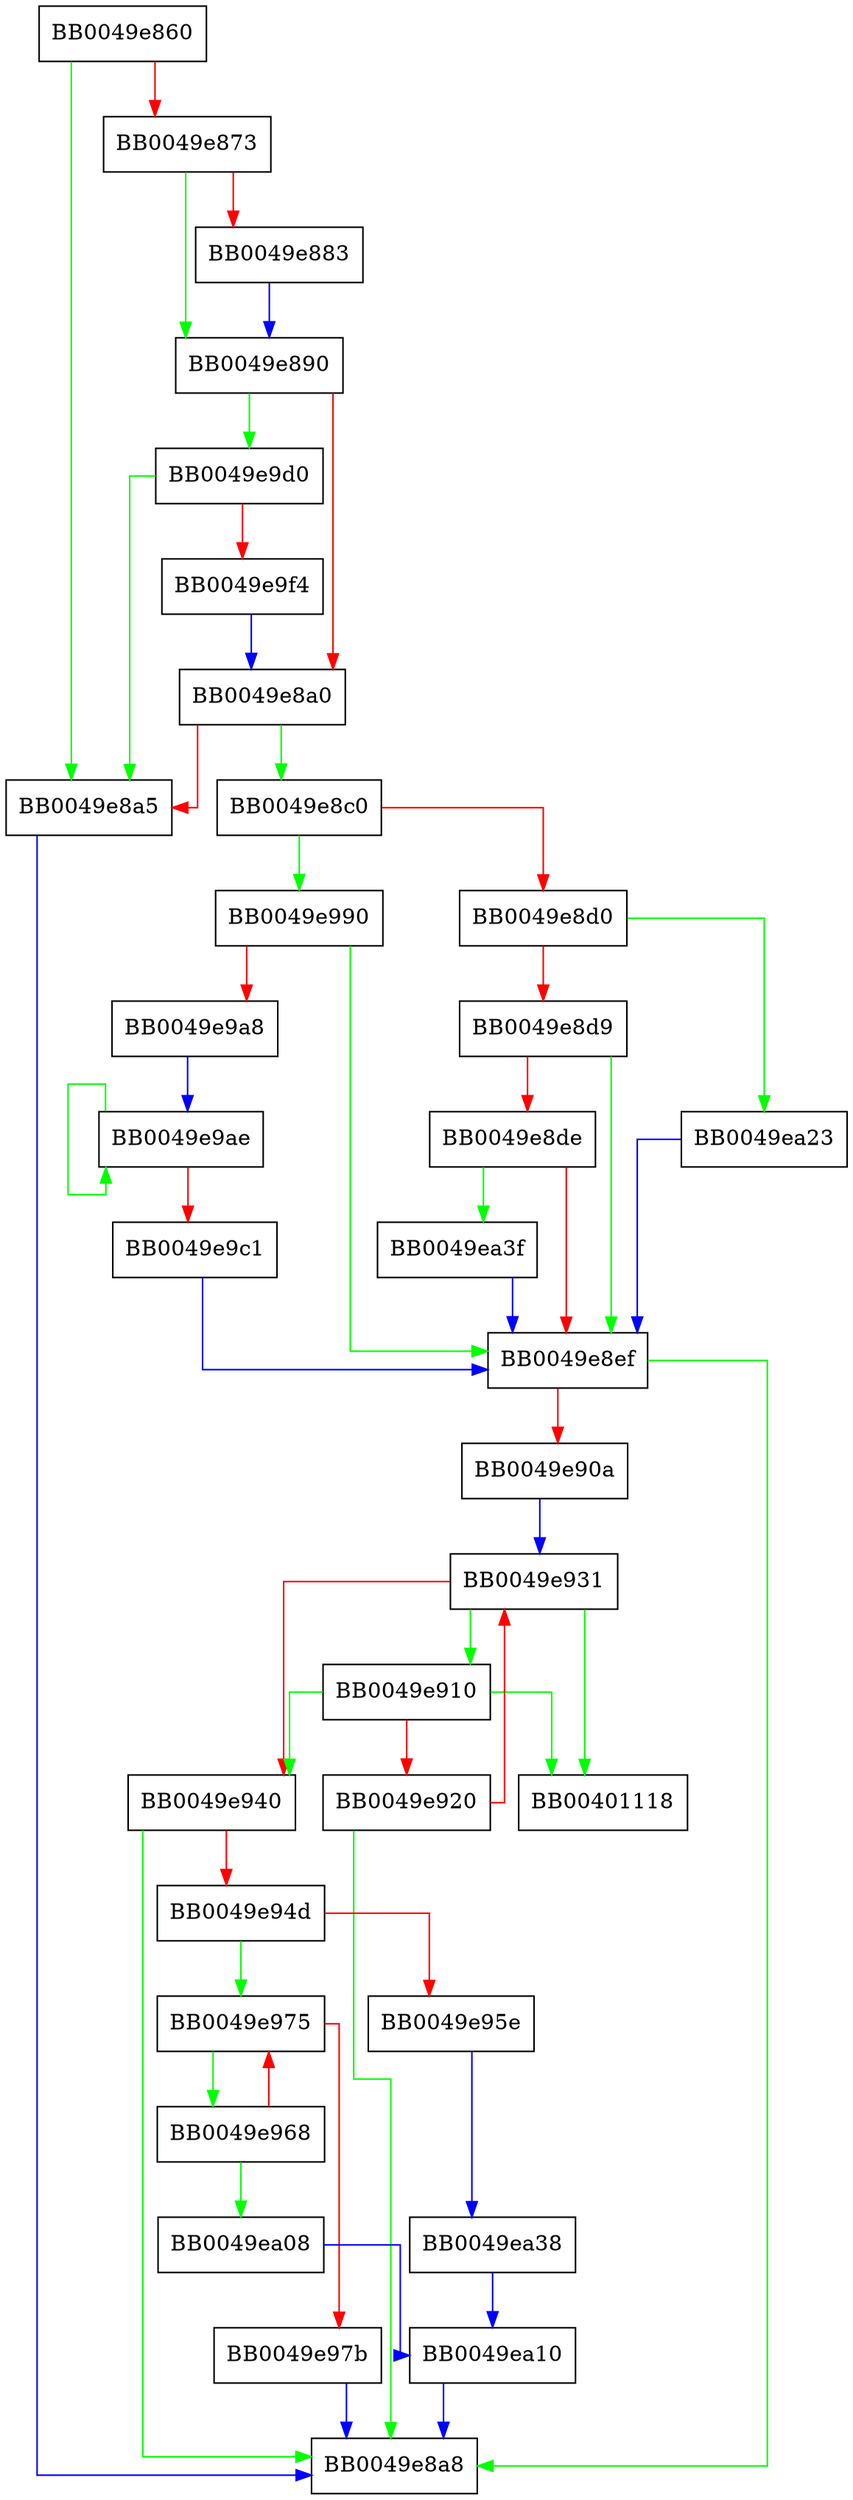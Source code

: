 digraph gid_cb {
  node [shape="box"];
  graph [splines=ortho];
  BB0049e860 -> BB0049e8a5 [color="green"];
  BB0049e860 -> BB0049e873 [color="red"];
  BB0049e873 -> BB0049e890 [color="green"];
  BB0049e873 -> BB0049e883 [color="red"];
  BB0049e883 -> BB0049e890 [color="blue"];
  BB0049e890 -> BB0049e9d0 [color="green"];
  BB0049e890 -> BB0049e8a0 [color="red"];
  BB0049e8a0 -> BB0049e8c0 [color="green"];
  BB0049e8a0 -> BB0049e8a5 [color="red"];
  BB0049e8a5 -> BB0049e8a8 [color="blue"];
  BB0049e8c0 -> BB0049e990 [color="green"];
  BB0049e8c0 -> BB0049e8d0 [color="red"];
  BB0049e8d0 -> BB0049ea23 [color="green"];
  BB0049e8d0 -> BB0049e8d9 [color="red"];
  BB0049e8d9 -> BB0049e8ef [color="green"];
  BB0049e8d9 -> BB0049e8de [color="red"];
  BB0049e8de -> BB0049ea3f [color="green"];
  BB0049e8de -> BB0049e8ef [color="red"];
  BB0049e8ef -> BB0049e8a8 [color="green"];
  BB0049e8ef -> BB0049e90a [color="red"];
  BB0049e90a -> BB0049e931 [color="blue"];
  BB0049e910 -> BB00401118 [color="green"];
  BB0049e910 -> BB0049e940 [color="green"];
  BB0049e910 -> BB0049e920 [color="red"];
  BB0049e920 -> BB0049e8a8 [color="green"];
  BB0049e920 -> BB0049e931 [color="red"];
  BB0049e931 -> BB00401118 [color="green"];
  BB0049e931 -> BB0049e910 [color="green"];
  BB0049e931 -> BB0049e940 [color="red"];
  BB0049e940 -> BB0049e8a8 [color="green"];
  BB0049e940 -> BB0049e94d [color="red"];
  BB0049e94d -> BB0049e975 [color="green"];
  BB0049e94d -> BB0049e95e [color="red"];
  BB0049e95e -> BB0049ea38 [color="blue"];
  BB0049e968 -> BB0049ea08 [color="green"];
  BB0049e968 -> BB0049e975 [color="red"];
  BB0049e975 -> BB0049e968 [color="green"];
  BB0049e975 -> BB0049e97b [color="red"];
  BB0049e97b -> BB0049e8a8 [color="blue"];
  BB0049e990 -> BB0049e8ef [color="green"];
  BB0049e990 -> BB0049e9a8 [color="red"];
  BB0049e9a8 -> BB0049e9ae [color="blue"];
  BB0049e9ae -> BB0049e9ae [color="green"];
  BB0049e9ae -> BB0049e9c1 [color="red"];
  BB0049e9c1 -> BB0049e8ef [color="blue"];
  BB0049e9d0 -> BB0049e8a5 [color="green"];
  BB0049e9d0 -> BB0049e9f4 [color="red"];
  BB0049e9f4 -> BB0049e8a0 [color="blue"];
  BB0049ea08 -> BB0049ea10 [color="blue"];
  BB0049ea10 -> BB0049e8a8 [color="blue"];
  BB0049ea23 -> BB0049e8ef [color="blue"];
  BB0049ea38 -> BB0049ea10 [color="blue"];
  BB0049ea3f -> BB0049e8ef [color="blue"];
}
